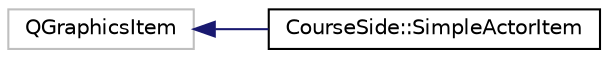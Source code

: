 digraph "Graphical Class Hierarchy"
{
 // LATEX_PDF_SIZE
  edge [fontname="Helvetica",fontsize="10",labelfontname="Helvetica",labelfontsize="10"];
  node [fontname="Helvetica",fontsize="10",shape=record];
  rankdir="LR";
  Node11 [label="QGraphicsItem",height=0.2,width=0.4,color="grey75", fillcolor="white", style="filled",tooltip=" "];
  Node11 -> Node0 [dir="back",color="midnightblue",fontsize="10",style="solid",fontname="Helvetica"];
  Node0 [label="CourseSide::SimpleActorItem",height=0.2,width=0.4,color="black", fillcolor="white", style="filled",URL="$class_course_side_1_1_simple_actor_item.html",tooltip=" "];
}
